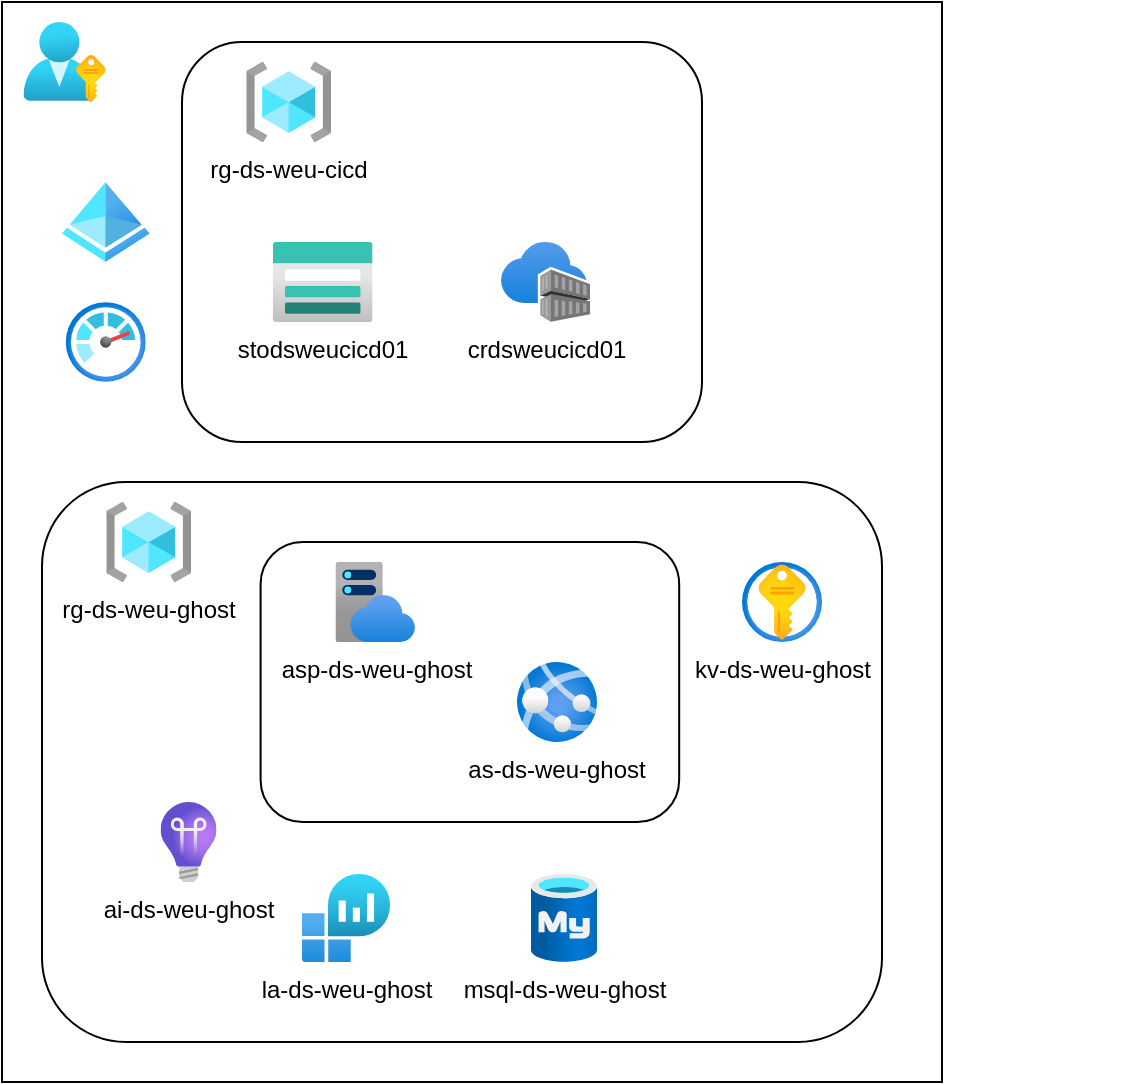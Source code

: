 <mxfile version="15.8.3" type="device"><diagram id="Xwc-8k9I9cX0RpszZhiw" name="Page-1"><mxGraphModel dx="1079" dy="798" grid="1" gridSize="10" guides="1" tooltips="1" connect="1" arrows="1" fold="1" page="1" pageScale="1" pageWidth="827" pageHeight="583" math="0" shadow="0"><root><mxCell id="0"/><mxCell id="1" parent="0"/><mxCell id="GZcdBSaOcEM8M7cb5t2S-25" value="" style="shape=image;html=1;verticalAlign=top;verticalLabelPosition=bottom;labelBackgroundColor=#ffffff;imageAspect=0;aspect=fixed;image=https://cdn4.iconfinder.com/data/icons/ionicons/512/icon-social-github-128.png" parent="1" vertex="1"><mxGeometry x="520" y="20" width="40" height="40" as="geometry"/></mxCell><mxCell id="GZcdBSaOcEM8M7cb5t2S-27" value="" style="rounded=0;whiteSpace=wrap;html=1;labelBackgroundColor=rgba(255, 255, 255, 1);verticalAlign=top;" parent="1" vertex="1"><mxGeometry width="470" height="540" as="geometry"/></mxCell><mxCell id="GZcdBSaOcEM8M7cb5t2S-20" value="" style="aspect=fixed;html=1;points=[];align=center;image;fontSize=12;image=img/lib/azure2/azure_stack/User_Subscriptions.svg;labelBackgroundColor=rgba(255, 255, 255, 1);" parent="1" vertex="1"><mxGeometry x="10.704" y="10" width="41.21" height="40" as="geometry"/></mxCell><mxCell id="GZcdBSaOcEM8M7cb5t2S-21" value="" style="aspect=fixed;html=1;points=[];align=center;image;fontSize=12;image=img/lib/azure2/identity/Azure_Active_Directory.svg;labelBackgroundColor=rgba(255, 255, 255, 1);" parent="1" vertex="1"><mxGeometry x="29.997" y="90" width="43.75" height="40" as="geometry"/></mxCell><mxCell id="t2bAtpmH4g_VrG2YjtOh-26" value="" style="group" vertex="1" connectable="0" parent="1"><mxGeometry x="90" y="20" width="332.96" height="200" as="geometry"/></mxCell><mxCell id="GZcdBSaOcEM8M7cb5t2S-1" value="" style="rounded=1;whiteSpace=wrap;html=1;" parent="t2bAtpmH4g_VrG2YjtOh-26" vertex="1"><mxGeometry width="260" height="200" as="geometry"/></mxCell><mxCell id="GZcdBSaOcEM8M7cb5t2S-22" value="rg-ds-weu-cicd" style="aspect=fixed;html=1;points=[];align=center;image;fontSize=12;image=img/lib/azure2/general/Resource_Groups.svg;labelBackgroundColor=rgba(255, 255, 255, 1);" parent="t2bAtpmH4g_VrG2YjtOh-26" vertex="1"><mxGeometry x="32.115" y="10" width="42.5" height="40" as="geometry"/></mxCell><mxCell id="GZcdBSaOcEM8M7cb5t2S-33" value="" style="group" parent="t2bAtpmH4g_VrG2YjtOh-26" vertex="1" connectable="0"><mxGeometry x="39.999" y="100" width="64.225" height="70" as="geometry"/></mxCell><mxCell id="GZcdBSaOcEM8M7cb5t2S-3" value="stodsweucicd01" style="aspect=fixed;html=1;points=[];align=center;image;fontSize=12;image=img/lib/azure2/storage/Storage_Accounts.svg;" parent="GZcdBSaOcEM8M7cb5t2S-33" vertex="1"><mxGeometry x="5.352" width="50" height="40" as="geometry"/></mxCell><mxCell id="GZcdBSaOcEM8M7cb5t2S-35" value="" style="group" parent="t2bAtpmH4g_VrG2YjtOh-26" vertex="1" connectable="0"><mxGeometry x="151.265" y="100" width="64.225" height="70" as="geometry"/></mxCell><mxCell id="GZcdBSaOcEM8M7cb5t2S-6" value="crdsweucicd01" style="aspect=fixed;html=1;points=[];align=center;image;fontSize=12;image=img/lib/azure2/containers/Container_Registries.svg;" parent="GZcdBSaOcEM8M7cb5t2S-35" vertex="1"><mxGeometry x="8.242" width="44.59" height="40" as="geometry"/></mxCell><mxCell id="t2bAtpmH4g_VrG2YjtOh-42" value="" style="rounded=1;whiteSpace=wrap;html=1;" vertex="1" parent="1"><mxGeometry x="20" y="240" width="420" height="280" as="geometry"/></mxCell><mxCell id="t2bAtpmH4g_VrG2YjtOh-43" value="rg-ds-weu-ghost" style="aspect=fixed;html=1;points=[];align=center;image;fontSize=12;image=img/lib/azure2/general/Resource_Groups.svg;labelBackgroundColor=rgba(255, 255, 255, 1);" vertex="1" parent="1"><mxGeometry x="52.111" y="250" width="42.5" height="40" as="geometry"/></mxCell><mxCell id="t2bAtpmH4g_VrG2YjtOh-44" value="" style="rounded=1;whiteSpace=wrap;html=1;labelBackgroundColor=rgba(255, 255, 255, 1);verticalAlign=top;" vertex="1" parent="1"><mxGeometry x="129.3" y="270" width="209.29" height="140" as="geometry"/></mxCell><mxCell id="t2bAtpmH4g_VrG2YjtOh-45" value="asp-ds-weu-ghost" style="aspect=fixed;html=1;points=[];align=center;image;fontSize=12;image=img/lib/azure2/app_services/App_Service_Plans.svg;labelBackgroundColor=rgba(255, 255, 255, 1);" vertex="1" parent="1"><mxGeometry x="166.63" y="280" width="40" height="40" as="geometry"/></mxCell><mxCell id="t2bAtpmH4g_VrG2YjtOh-46" value="ai-ds-weu-ghost" style="aspect=fixed;html=1;points=[];align=center;image;fontSize=12;image=img/lib/azure2/devops/Application_Insights.svg;" vertex="1" parent="1"><mxGeometry x="79.304" y="400" width="27.94" height="40" as="geometry"/></mxCell><mxCell id="t2bAtpmH4g_VrG2YjtOh-47" value="as-ds-weu-ghost" style="aspect=fixed;html=1;points=[];align=center;image;fontSize=12;image=img/lib/azure2/containers/App_Services.svg;" vertex="1" parent="1"><mxGeometry x="257.491" y="330" width="40" height="40" as="geometry"/></mxCell><mxCell id="t2bAtpmH4g_VrG2YjtOh-39" value="la-ds-weu-ghost" style="aspect=fixed;html=1;points=[];align=center;image;fontSize=12;image=img/lib/azure2/analytics/Log_Analytics_Workspaces.svg;" vertex="1" parent="1"><mxGeometry x="150" y="436" width="44" height="44" as="geometry"/></mxCell><mxCell id="t2bAtpmH4g_VrG2YjtOh-48" value="" style="aspect=fixed;html=1;points=[];align=center;image;fontSize=12;image=img/lib/azure2/management_governance/Monitor.svg;" vertex="1" parent="1"><mxGeometry x="31.87" y="150" width="40" height="40" as="geometry"/></mxCell><mxCell id="t2bAtpmH4g_VrG2YjtOh-49" value="msql-ds-weu-ghost" style="aspect=fixed;html=1;points=[];align=center;image;fontSize=12;image=img/lib/azure2/databases/Azure_Database_MySQL_Server.svg;" vertex="1" parent="1"><mxGeometry x="264.49" y="436" width="33" height="44" as="geometry"/></mxCell><mxCell id="GZcdBSaOcEM8M7cb5t2S-17" value="kv-ds-weu-ghost" style="aspect=fixed;html=1;points=[];align=center;image;fontSize=12;image=img/lib/azure2/security/Key_Vaults.svg;labelBackgroundColor=rgba(255, 255, 255, 1);" parent="1" vertex="1"><mxGeometry x="370.0" y="280" width="40" height="40" as="geometry"/></mxCell></root></mxGraphModel></diagram></mxfile>